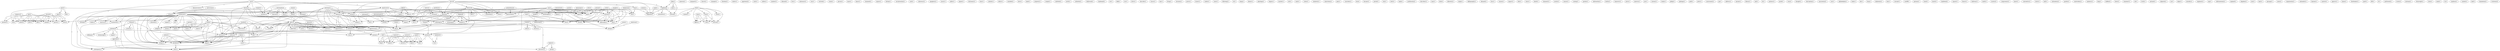digraph G {
  tale [ label="tale(2)" ];
  premise [ label="premise(1)" ];
  goes [ label="goes(1)" ];
  set [ label="set(2)" ];
  grows [ label="grows(1)" ];
  nation [ label="nation(1)" ];
  take [ label="take(1)" ];
  charge [ label="charge(1)" ];
  story [ label="story(2)" ];
  cameron [ label="cameron(1)" ];
  margaret [ label="margaret(1)" ];
  server [ label="server(2)" ];
  reply [ label="reply(1)" ];
  carries [ label="carries(1)" ];
  index [ label="index(1)" ];
  help [ label="help(1)" ];
  alt [ label="alt(1)" ];
  church [ label="church(1)" ];
  example [ label="example(1)" ];
  freedom [ label="freedom(2)" ];
  walter [ label="walter(1)" ];
  paperback [ label="paperback(1)" ];
  style [ label="style(1)" ];
  seldes [ label="seldes(1)" ];
  number [ label="number(2)" ];
  volume [ label="volume(2)" ];
  review [ label="review(1)" ];
  contains [ label="contains(3)" ];
  began [ label="began(1)" ];
  trilogy [ label="trilogy(1)" ];
  edmund [ label="edmund(1)" ];
  live [ label="live(1)" ];
  substance [ label="substance(1)" ];
  star [ label="star(1)" ];
  vertrieb [ label="vertrieb(1)" ];
  study [ label="study(1)" ];
  person [ label="person(1)" ];
  maze [ label="maze(1)" ];
  knaur [ label="knaur(1)" ];
  remained [ label="remained(1)" ];
  case [ label="case(2)" ];
  demonstrates [ label="demonstrates(1)" ];
  hardcover [ label="hardcover(2)" ];
  incoherent [ label="incoherent(1)" ];
  theism [ label="theism(4)" ];
  atheism [ label="atheism(13)" ];
  considers [ label="considers(1)" ];
  agnosticism [ label="agnosticism(1)" ];
  critique [ label="critique(1)" ];
  argues [ label="argues(1)" ];
  britain [ label="britain(1)" ];
  secularization [ label="secularization(1)" ];
  swinburne [ label="swinburne(3)" ];
  attempt [ label="attempt(1)" ];
  makes [ label="makes(1)" ];
  book [ label="book(4)" ];
  construct [ label="construct(1)" ];
  read [ label="read(1)" ];
  attention [ label="attention(1)" ];
  god [ label="god(18)" ];
  series [ label="series(1)" ];
  ranges [ label="ranges(1)" ];
  hand [ label="hand(1)" ];
  works [ label="works(1)" ];
  edition [ label="edition(3)" ];
  work [ label="work(2)" ];
  existence [ label="existence(7)" ];
  includes [ label="includes(3)" ];
  contempory [ label="contempory(1)" ];
  delight [ label="delight(1)" ];
  al [ label="al(1)" ];
  rebut [ label="rebut(1)" ];
  card [ label="card(1)" ];
  coherence [ label="coherence(1)" ];
  pangborn [ label="pangborn(1)" ];
  congress [ label="congress(2)" ];
  music [ label="music(1)" ];
  miller [ label="miller(1)" ];
  planet [ label="planet(1)" ];
  dictionary [ label="dictionary(1)" ];
  haught [ label="haught(1)" ];
  present [ label="present(1)" ];
  day [ label="day(1)" ];
  persecution [ label="persecution(1)" ];
  see [ label="see(1)" ];
  fish [ label="fish(5)" ];
  atheist [ label="atheist(9)" ];
  area [ label="area(2)" ];
  netcom [ label="netcom(1)" ];
  word [ label="word(1)" ];
  com [ label="com(1)" ];
  symbol [ label="symbol(1)" ];
  bumper [ label="bumper(1)" ];
  figmo [ label="figmo(1)" ];
  ibka [ label="ibka(2)" ];
  der [ label="der(2)" ];
  publish [ label="publish(4)" ];
  journal [ label="journal(2)" ];
  hour [ label="hour(1)" ];
  catholic [ label="catholic(1)" ];
  editor [ label="editor(1)" ];
  moulded [ label="moulded(1)" ];
  view [ label="view(2)" ];
  world [ label="world(3)" ];
  philosophy [ label="philosophy(1)" ];
  kind [ label="kind(1)" ];
  paper [ label="paper(3)" ];
  hero [ label="hero(1)" ];
  lamb [ label="lamb(1)" ];
  property [ label="property(1)" ];
  exists [ label="exists(3)" ];
  version [ label="version(3)" ];
  york [ label="york(2)" ];
  comply [ label="comply(1)" ];
  subtitled [ label="subtitled(1)" ];
  north [ label="north(1)" ];
  cathedral [ label="cathedral(1)" ];
  hollywood [ label="hollywood(1)" ];
  handmaid [ label="handmaid(1)" ];
  ew [ label="ew(1)" ];
  usa [ label="usa(1)" ];
  dunkle [ label="dunkle(1)" ];
  name [ label="name(2)" ];
  archive [ label="archive(2)" ];
  ibdk [ label="ibdk(1)" ];
  zur [ label="zur(1)" ];
  drive [ label="drive(1)" ];
  describe [ label="describe(1)" ];
  traces [ label="traces(1)" ];
  postfach [ label="postfach(1)" ];
  write [ label="write(6)" ];
  bay [ label="bay(1)" ];
  mail [ label="mail(1)" ];
  press [ label="press(8)" ];
  history [ label="history(6)" ];
  translation [ label="translation(1)" ];
  erste [ label="erste(1)" ];
  fax [ label="fax(2)" ];
  fiction [ label="fiction(2)" ];
  magazine [ label="magazine(1)" ];
  etc [ label="etc(1)" ];
  seems [ label="seems(1)" ];
  living [ label="living(1)" ];
  temple [ label="temple(2)" ];
  atwood [ label="atwood(1)" ];
  friend [ label="friend(1)" ];
  invasion [ label="invasion(1)" ];
  grove [ label="grove(1)" ];
  turner [ label="turner(1)" ];
  norm [ label="norm(1)" ];
  listing [ label="listing(1)" ];
  reality [ label="reality(1)" ];
  raise [ label="raise(1)" ];
  following [ label="following(1)" ];
  wi [ label="wi(1)" ];
  kung [ label="kung(1)" ];
  belief [ label="belief(3)" ];
  fate [ label="fate(1)" ];
  evil [ label="evil(1)" ];
  idea [ label="idea(2)" ];
  range [ label="range(1)" ];
  anthology [ label="anthology(3)" ];
  freethought [ label="freethought(2)" ];
  diener [ label="diener(1)" ];
  plantinga [ label="plantinga(1)" ];
  begins [ label="begins(1)" ];
  murder [ label="murder(1)" ];
  zeit [ label="zeit(1)" ];
  saint [ label="saint(1)" ];
  diary [ label="diary(1)" ];
  theocracy [ label="theocracy(1)" ];
  woman [ label="woman(2)" ];
  tries [ label="tries(1)" ];
  life [ label="life(1)" ];
  post [ label="post(2)" ];
  ink [ label="ink(1)" ];
  spent [ label="spent(1)" ];
  cohen [ label="cohen(1)" ];
  similarity [ label="similarity(1)" ];
  axiarchism [ label="axiarchism(1)" ];
  gem [ label="gem(1)" ];
  concludes [ label="concludes(1)" ];
  box [ label="box(4)" ];
  became [ label="became(1)" ];
  period [ label="period(1)" ];
  rely [ label="rely(1)" ];
  devil [ label="devil(1)" ];
  bank [ label="bank(1)" ];
  justification [ label="justification(2)" ];
  describes [ label="describes(1)" ];
  man [ label="man(1)" ];
  dick [ label="dick(3)" ];
  healer [ label="healer(2)" ];
  group [ label="group(1)" ];
  relevance [ label="relevance(1)" ];
  leibowitz [ label="leibowitz(2)" ];
  origin [ label="origin(1)" ];
  germany [ label="germany(3)" ];
  bibliography [ label="bibliography(1)" ];
  terminology [ label="terminology(1)" ];
  usage [ label="usage(1)" ];
  defining [ label="defining(1)" ];
  appendix [ label="appendix(2)" ];
  demand [ label="demand(1)" ];
  fuss [ label="fuss(1)" ];
  reason [ label="reason(1)" ];
  impact [ label="impact(1)" ];
  lelie [ label="lelie(1)" ];
  claus [ label="claus(1)" ];
  death [ label="death(1)" ];
  humanist [ label="humanist(1)" ];
  internationaler [ label="internationaler(2)" ];
  brain [ label="brain(2)" ];
  beam [ label="beam(1)" ];
  listening [ label="listening(1)" ];
  laser [ label="laser(1)" ];
  austin [ label="austin(2)" ];
  canyon [ label="canyon(1)" ];
  catalog [ label="catalog(1)" ];
  gordon [ label="gordon(1)" ];
  information [ label="information(1)" ];
  faith [ label="faith(2)" ];
  pot [ label="pot(2)" ];
  berlin [ label="berlin(2)" ];
  hannover [ label="hannover(1)" ];
  imputation [ label="imputation(1)" ];
  century [ label="century(1)" ];
  price [ label="price(1)" ];
  america [ label="america(1)" ];
  way [ label="way(2)" ];
  mainstream [ label="mainstream(1)" ];
  newsletter [ label="newsletter(1)" ];
  joe [ label="joe(1)" ];
  conway [ label="conway(1)" ];
  george [ label="george(2)" ];
  realm [ label="realm(1)" ];
  philip [ label="philip(2)" ];
  lynn [ label="lynn(1)" ];
  platinga [ label="platinga(1)" ];
  oxford [ label="oxford(1)" ];
  gold [ label="gold(1)" ];
  christian [ label="christian(2)" ];
  effect [ label="effect(1)" ];
  bible [ label="bible(5)" ];
  radio [ label="radio(1)" ];
  peter [ label="peter(1)" ];
  christianity [ label="christianity(4)" ];
  searches [ label="searches(1)" ];
  martin [ label="martin(1)" ];
  assessment [ label="assessment(1)" ];
  creed [ label="creed(1)" ];
  earth [ label="earth(2)" ];
  deity [ label="deity(2)" ];
  returns [ label="returns(1)" ];
  system [ label="system(1)" ];
  pp [ label="pp(1)" ];
  address [ label="address(1)" ];
  anyone [ label="anyone(1)" ];
  library [ label="library(1)" ];
  street [ label="street(2)" ];
  aah [ label="aah(1)" ];
  rh [ label="rh(1)" ];
  produce [ label="produce(1)" ];
  proof [ label="proof(1)" ];
  rosa [ label="rosa(2)" ];
  thought [ label="thought(1)" ];
  description [ label="description(1)" ];
  road [ label="road(2)" ];
  association [ label="association(2)" ];
  use [ label="use(1)" ];
  atwood [ label="atwood(1)" ];
  philadelphia [ label="philadelphia(1)" ];
  looks [ label="looks(1)" ];
  die [ label="die(1)" ];
  hrsg [ label="hrsg(1)" ];
  ballantine [ label="ballantine(1)" ];
  lion [ label="lion(1)" ];
  concept [ label="concept(1)" ];
  cardiff [ label="cardiff(1)" ];
  german [ label="german(1)" ];
  believed [ label="believed(1)" ];
  sort [ label="sort(1)" ];
  addresses [ label="addresses(1)" ];
  favour [ label="favour(1)" ];
  bund [ label="bund(1)" ];
  laurel [ label="laurel(1)" ];
  handbook [ label="handbook(1)" ];
  square [ label="square(1)" ];
  france [ label="france(1)" ];
  mantis [ label="mantis(3)" ];
  holloway [ label="holloway(1)" ];
  smith [ label="smith(1)" ];
  society [ label="society(3)" ];
  compromise [ label="compromise(1)" ];
  know [ label="know(1)" ];
  contradicts [ label="contradicts(1)" ];
  religion [ label="religion(6)" ];
  technology [ label="technology(2)" ];
  uk [ label="uk(3)" ];
  christ [ label="christ(1)" ];
  hall [ label="hall(1)" ];
  rationalism [ label="rationalism(1)" ];
  garden [ label="garden(1)" ];
  materialien [ label="materialien(1)" ];
  madness [ label="madness(1)" ];
  king [ label="king(1)" ];
  buffalo [ label="buffalo(3)" ];
  foote [ label="foote(2)" ];
  examiner [ label="examiner(1)" ];
  nd [ label="nd(1)" ];
  truth [ label="truth(1)" ];
  michael [ label="michael(1)" ];
  sidgwick [ label="sidgwick(1)" ];
  lynn [ label="lynn(1)" ];
  ny [ label="ny(2)" ];
  edgar [ label="edgar(1)" ];
  doomsday [ label="doomsday(2)" ];
  humanism [ label="humanism(5)" ];
  morality [ label="morality(1)" ];
  emphasis [ label="emphasis(1)" ];
  novel [ label="novel(3)" ];
  aap [ label="aap(1)" ];
  informationen [ label="informationen(1)" ];
  england [ label="england(1)" ];
  kingdom [ label="kingdom(1)" ];
  american [ label="american(1)" ];
  miz [ label="miz(2)" ];
  kant [ label="kant(1)" ];
  university [ label="university(3)" ];
  mackie [ label="mackie(3)" ];
  passage [ label="passage(1)" ];
  prometheus [ label="prometheus(5)" ];
  santa [ label="santa(2)" ];
  organization [ label="organization(1)" ];
  rationalist [ label="rationalist(1)" ];
  mathew [ label="mathew(3)" ];
  co [ label="co(3)" ];
  bantam [ label="bantam(1)" ];
  swinburne [ label="swinburne(2)" ];
  oxford [ label="oxford(1)" ];
  canticle [ label="canticle(1)" ];
  galactic [ label="galactic(1)" ];
  hume [ label="hume(1)" ];
  freethinker [ label="freethinker(1)" ];
  april [ label="april(1)" ];
  ffrf [ label="ffrf(1)" ];
  rl [ label="rl(1)" ];
  performed [ label="performed(1)" ];
  miracle [ label="miracle(2)" ];
  wrote [ label="wrote(3)" ];
  newman [ label="newman(1)" ];
  telephone [ label="telephone(4)" ];
  mail [ label="mail(2)" ];
  fernwright [ label="fernwright(1)" ];
  stein [ label="stein(1)" ];
  mind [ label="mind(1)" ];
  tx [ label="tx(2)" ];
  madison [ label="madison(1)" ];
  conduit [ label="conduit(1)" ];
  ball [ label="ball(2)" ];
  usa [ label="usa(3)" ];
  foundation [ label="foundation(2)" ];
  isbn [ label="isbn(4)" ];
  norm [ label="norm(1)" ];
  evolution [ label="evolution(3)" ];
  tale -> premise [ label="1" ];
  tale -> goes [ label="1" ];
  tale -> set [ label="1" ];
  tale -> grows [ label="1" ];
  tale -> nation [ label="1" ];
  tale -> take [ label="1" ];
  tale -> charge [ label="1" ];
  tale -> story [ label="1" ];
  server -> reply [ label="1" ];
  server -> carries [ label="1" ];
  server -> index [ label="1" ];
  server -> help [ label="1" ];
  server -> alt [ label="1" ];
  volume -> review [ label="1" ];
  volume -> contains [ label="1" ];
  volume -> began [ label="1" ];
  volume -> trilogy [ label="1" ];
  case -> demonstrates [ label="1" ];
  case -> hardcover [ label="1" ];
  case -> incoherent [ label="1" ];
  case -> theism [ label="1" ];
  case -> atheism [ label="1" ];
  case -> considers [ label="1" ];
  case -> agnosticism [ label="1" ];
  case -> critique [ label="1" ];
  swinburne -> attempt [ label="1" ];
  swinburne -> incoherent [ label="1" ];
  swinburne -> makes [ label="1" ];
  swinburne -> book [ label="2" ];
  swinburne -> construct [ label="1" ];
  swinburne -> read [ label="1" ];
  swinburne -> attention [ label="1" ];
  swinburne -> god [ label="1" ];
  swinburne -> series [ label="1" ];
  swinburne -> ranges [ label="1" ];
  swinburne -> hand [ label="1" ];
  swinburne -> works [ label="1" ];
  swinburne -> edition [ label="1" ];
  swinburne -> work [ label="1" ];
  swinburne -> existence [ label="1" ];
  swinburne -> includes [ label="1" ];
  swinburne -> contempory [ label="1" ];
  swinburne -> delight [ label="1" ];
  swinburne -> al [ label="1" ];
  swinburne -> rebut [ label="1" ];
  swinburne -> began [ label="1" ];
  swinburne -> trilogy [ label="1" ];
  congress -> premise [ label="1" ];
  congress -> set [ label="1" ];
  congress -> nation [ label="1" ];
  congress -> take [ label="1" ];
  congress -> charge [ label="1" ];
  congress -> story [ label="1" ];
  haught -> present [ label="1" ];
  haught -> day [ label="1" ];
  haught -> persecution [ label="1" ];
  haught -> see [ label="1" ];
  fish -> atheist [ label="1" ];
  fish -> area [ label="1" ];
  fish -> netcom [ label="1" ];
  fish -> word [ label="1" ];
  fish -> com [ label="1" ];
  fish -> symbol [ label="1" ];
  fish -> bumper [ label="1" ];
  fish -> figmo [ label="1" ];
  ibka -> der [ label="1" ];
  ibka -> publish [ label="1" ];
  ibka -> journal [ label="1" ];
  hardcover -> incoherent [ label="1" ];
  hardcover -> present [ label="1" ];
  hardcover -> view [ label="1" ];
  hardcover -> considers [ label="1" ];
  hardcover -> world [ label="1" ];
  hardcover -> critique [ label="1" ];
  hardcover -> philosophy [ label="1" ];
  hardcover -> kind [ label="1" ];
  hardcover -> paper [ label="1" ];
  exists -> version [ label="1" ];
  york -> present [ label="1" ];
  york -> view [ label="1" ];
  york -> world [ label="1" ];
  york -> philosophy [ label="1" ];
  york -> kind [ label="1" ];
  york -> paper [ label="1" ];
  incoherent -> rebut [ label="1" ];
  usa -> dunkle [ label="1" ];
  usa -> present [ label="1" ];
  usa -> atheist [ label="1" ];
  usa -> name [ label="1" ];
  usa -> atheism [ label="1" ];
  usa -> view [ label="1" ];
  usa -> bumper [ label="1" ];
  usa -> archive [ label="1" ];
  usa -> world [ label="1" ];
  usa -> philosophy [ label="1" ];
  usa -> kind [ label="1" ];
  usa -> paper [ label="1" ];
  present -> day [ label="1" ];
  present -> view [ label="1" ];
  present -> world [ label="1" ];
  present -> philosophy [ label="1" ];
  postfach -> atheist [ label="1" ];
  postfach -> write [ label="1" ];
  mail -> reply [ label="2" ];
  mail -> carries [ label="1" ];
  mail -> index [ label="2" ];
  mail -> help [ label="2" ];
  mail -> alt [ label="1" ];
  press -> atheist [ label="1" ];
  press -> history [ label="1" ];
  press -> translation [ label="1" ];
  press -> erste [ label="1" ];
  press -> publish [ label="2" ];
  press -> fax [ label="1" ];
  press -> fiction [ label="1" ];
  press -> magazine [ label="1" ];
  press -> considers [ label="1" ];
  press -> etc [ label="1" ];
  press -> seems [ label="1" ];
  press -> critique [ label="1" ];
  temple -> considers [ label="1" ];
  temple -> critique [ label="1" ];
  atwood -> goes [ label="1" ];
  atwood -> set [ label="1" ];
  atwood -> grows [ label="1" ];
  atwood -> nation [ label="1" ];
  atwood -> take [ label="1" ];
  atwood -> charge [ label="1" ];
  atwood -> story [ label="1" ];
  atheist -> friend [ label="1" ];
  atheist -> write [ label="1" ];
  norm -> listing [ label="1" ];
  history -> belief [ label="2" ];
  history -> translation [ label="1" ];
  history -> day [ label="1" ];
  history -> erste [ label="1" ];
  history -> fate [ label="2" ];
  history -> atheism [ label="2" ];
  history -> evil [ label="1" ];
  history -> etc [ label="1" ];
  history -> idea [ label="2" ];
  history -> range [ label="1" ];
  history -> anthology [ label="1" ];
  history -> persecution [ label="1" ];
  history -> freethought [ label="1" ];
  belief -> existence [ label="2" ];
  book -> read [ label="1" ];
  book -> diary [ label="1" ];
  book -> theocracy [ label="1" ];
  book -> woman [ label="1" ];
  book -> hand [ label="1" ];
  book -> works [ label="1" ];
  book -> tries [ label="1" ];
  book -> delight [ label="1" ];
  book -> began [ label="1" ];
  book -> trilogy [ label="1" ];
  book -> life [ label="1" ];
  post -> set [ label="1" ];
  post -> ink [ label="1" ];
  post -> spent [ label="1" ];
  post -> paper [ label="1" ];
  area -> netcom [ label="1" ];
  area -> com [ label="1" ];
  area -> figmo [ label="1" ];
  healer -> group [ label="1" ];
  healer -> relevance [ label="1" ];
  germany -> write [ label="1" ];
  contains -> terminology [ label="1" ];
  contains -> usage [ label="1" ];
  contains -> defining [ label="1" ];
  contains -> existence [ label="1" ];
  contains -> appendix [ label="1" ];
  internationaler -> write [ label="1" ];
  brain -> beam [ label="1" ];
  brain -> listening [ label="1" ];
  brain -> laser [ label="1" ];
  faith -> pot [ label="1" ];
  faith -> began [ label="1" ];
  faith -> trilogy [ label="1" ];
  theism -> atheism [ label="1" ];
  theism -> imputation [ label="1" ];
  theism -> agnosticism [ label="1" ];
  theism -> existence [ label="1" ];
  theism -> century [ label="1" ];
  theism -> began [ label="1" ];
  theism -> trilogy [ label="1" ];
  way -> view [ label="1" ];
  way -> idea [ label="1" ];
  way -> world [ label="1" ];
  way -> mainstream [ label="1" ];
  publish -> journal [ label="1" ];
  publish -> newsletter [ label="1" ];
  publish -> magazine [ label="1" ];
  atheism -> evil [ label="1" ];
  atheism -> god [ label="2" ];
  atheism -> agnosticism [ label="2" ];
  atheism -> idea [ label="1" ];
  atheism -> index [ label="1" ];
  atheism -> bumper [ label="3" ];
  atheism -> range [ label="1" ];
  atheism -> anthology [ label="1" ];
  atheism -> existence [ label="2" ];
  atheism -> archive [ label="3" ];
  george -> view [ label="1" ];
  george -> agnosticism [ label="1" ];
  george -> world [ label="1" ];
  george -> philosophy [ label="1" ];
  george -> kind [ label="1" ];
  george -> paper [ label="1" ];
  fax -> magazine [ label="1" ];
  fax -> see [ label="1" ];
  lynn -> netcom [ label="1" ];
  lynn -> com [ label="1" ];
  lynn -> figmo [ label="1" ];
  oxford -> began [ label="1" ];
  oxford -> trilogy [ label="1" ];
  christian -> fiction [ label="1" ];
  christian -> theocracy [ label="1" ];
  christian -> imputation [ label="1" ];
  christian -> woman [ label="1" ];
  christian -> etc [ label="1" ];
  christian -> seems [ label="1" ];
  christian -> tries [ label="1" ];
  christian -> effect [ label="1" ];
  christian -> century [ label="1" ];
  christian -> life [ label="1" ];
  bible -> version [ label="1" ];
  bible -> radio [ label="1" ];
  bible -> work [ label="1" ];
  bible -> effect [ label="1" ];
  christianity -> searches [ label="1" ];
  christianity -> beam [ label="1" ];
  christianity -> considers [ label="3" ];
  christianity -> laser [ label="1" ];
  christianity -> critique [ label="3" ];
  martin -> hand [ label="1" ];
  martin -> works [ label="1" ];
  martin -> delight [ label="1" ];
  fiction -> etc [ label="1" ];
  fiction -> seems [ label="1" ];
  fiction -> story [ label="1" ];
  creed -> idea [ label="1" ];
  earth -> deity [ label="1" ];
  earth -> returns [ label="1" ];
  earth -> woman [ label="1" ];
  earth -> system [ label="1" ];
  earth -> relevance [ label="1" ];
  street -> magazine [ label="1" ];
  road -> magazine [ label="1" ];
  atwood -> take [ label="1" ];
  atwood -> charge [ label="1" ];
  atwood -> story [ label="1" ];
  god -> series [ label="1" ];
  god -> imputation [ label="1" ];
  god -> woman [ label="1" ];
  god -> system [ label="1" ];
  god -> agnosticism [ label="1" ];
  god -> idea [ label="2" ];
  god -> believed [ label="1" ];
  god -> edition [ label="1" ];
  god -> work [ label="1" ];
  god -> sort [ label="1" ];
  god -> existence [ label="3" ];
  god -> addresses [ label="2" ];
  god -> includes [ label="1" ];
  god -> century [ label="1" ];
  god -> favour [ label="1" ];
  god -> contempory [ label="1" ];
  god -> rebut [ label="1" ];
  god -> began [ label="1" ];
  god -> trilogy [ label="1" ];
  mantis -> carries [ label="1" ];
  mantis -> index [ label="1" ];
  mantis -> help [ label="1" ];
  mantis -> alt [ label="1" ];
  version -> bumper [ label="1" ];
  version -> archive [ label="1" ];
  woman -> system [ label="1" ];
  woman -> tries [ label="1" ];
  woman -> life [ label="1" ];
  pot -> relevance [ label="1" ];
  religion -> technology [ label="1" ];
  religion -> bumper [ label="2" ];
  religion -> archive [ label="2" ];
  uk -> index [ label="1" ];
  uk -> help [ label="1" ];
  uk -> alt [ label="1" ];
  lynn -> figmo [ label="1" ];
  doomsday -> paper [ label="1" ];
  humanism -> listing [ label="2" ];
  humanism -> freethought [ label="2" ];
  novel -> paper [ label="1" ];
  anthology -> listing [ label="1" ];
  american -> listing [ label="1" ];
  edition -> includes [ label="1" ];
  edition -> rebut [ label="1" ];
  edition -> began [ label="1" ];
  edition -> trilogy [ label="1" ];
  work -> existence [ label="1" ];
  university -> critique [ label="1" ];
  mackie -> existence [ label="1" ];
  mackie -> includes [ label="1" ];
  mackie -> century [ label="1" ];
  mackie -> rebut [ label="1" ];
  prometheus -> effect [ label="1" ];
  prometheus -> persecution [ label="1" ];
  prometheus -> see [ label="1" ];
  mathew -> co [ label="2" ];
  swinburne -> existence [ label="1" ];
  swinburne -> includes [ label="1" ];
  swinburne -> contempory [ label="1" ];
  swinburne -> delight [ label="1" ];
  swinburne -> al [ label="1" ];
  swinburne -> rebut [ label="1" ];
  swinburne -> began [ label="1" ];
  swinburne -> trilogy [ label="1" ];
  oxford -> began [ label="1" ];
  oxford -> trilogy [ label="1" ];
  existence -> includes [ label="1" ];
  existence -> rebut [ label="1" ];
  existence -> began [ label="1" ];
  existence -> trilogy [ label="1" ];
  addresses -> archive [ label="1" ];
  archive -> alt [ label="1" ];
  archive -> co [ label="2" ];
  includes -> contempory [ label="1" ];
  includes -> rebut [ label="1" ];
  miracle -> century [ label="1" ];
  telephone -> see [ label="1" ];
  mail -> alt [ label="1" ];
  appendix -> rebut [ label="1" ];
  usa -> kind [ label="1" ];
  usa -> paper [ label="1" ];
  isbn -> kind [ label="1" ];
  isbn -> paper [ label="2" ];
}
